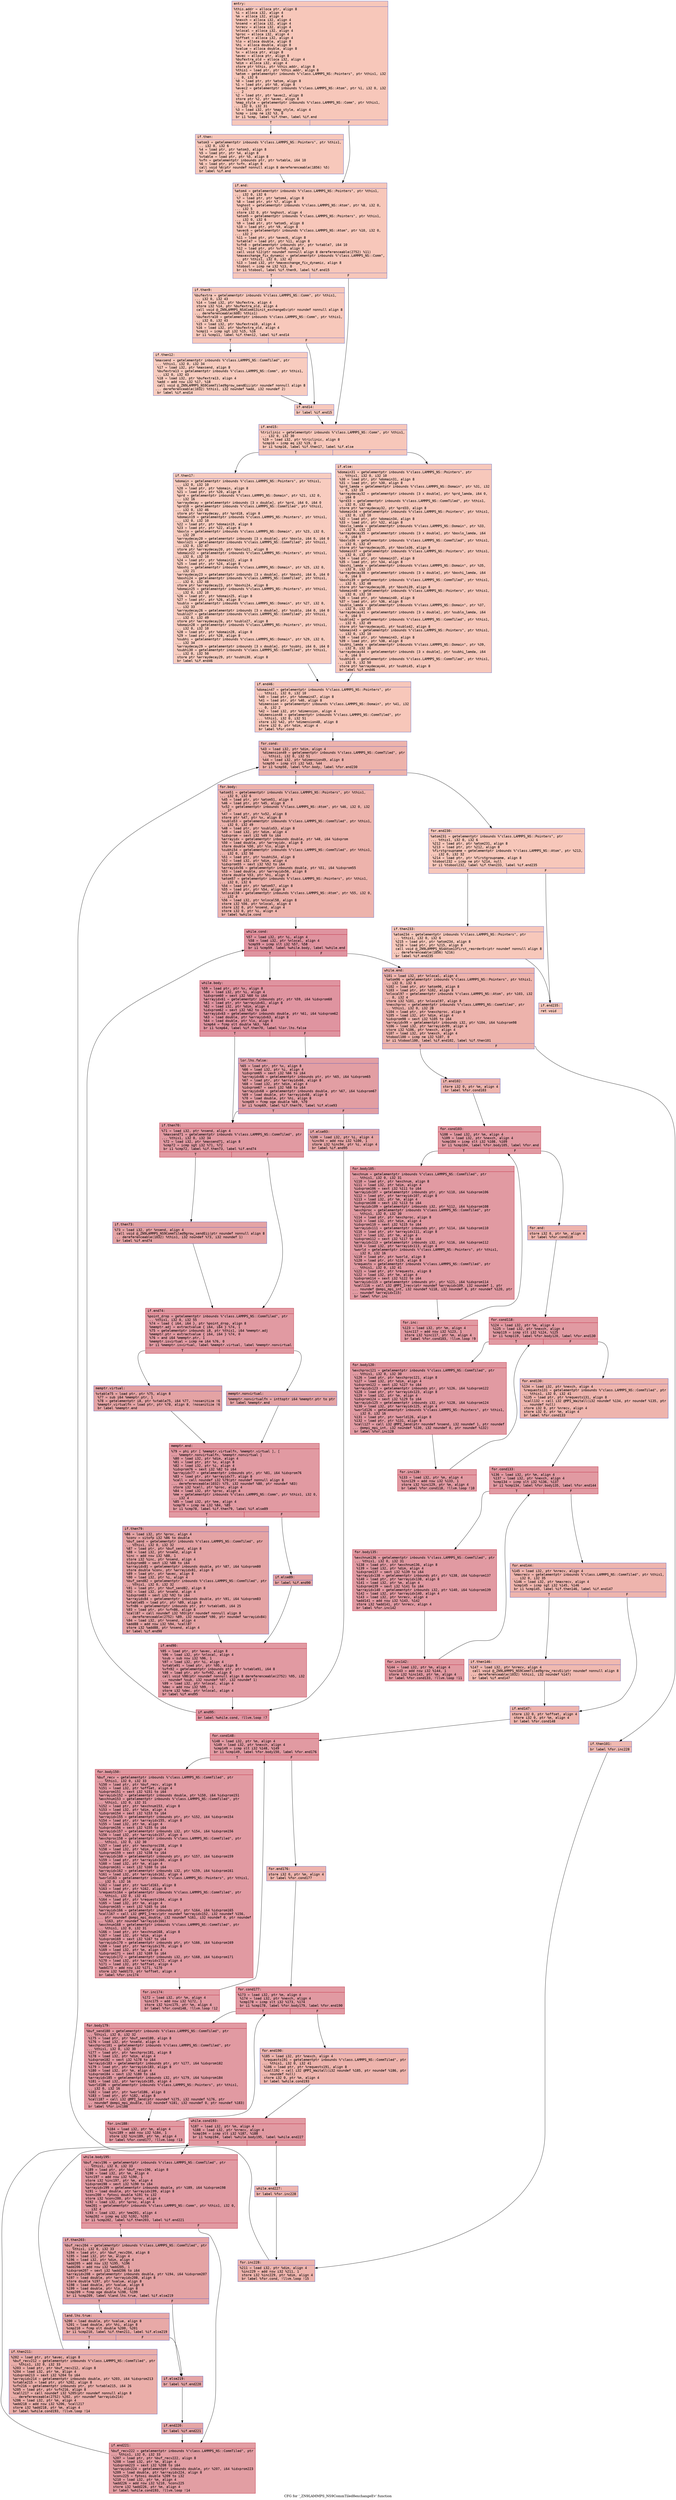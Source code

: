digraph "CFG for '_ZN9LAMMPS_NS9CommTiled8exchangeEv' function" {
	label="CFG for '_ZN9LAMMPS_NS9CommTiled8exchangeEv' function";

	Node0x556077385480 [shape=record,color="#3d50c3ff", style=filled, fillcolor="#ec7f6370" fontname="Courier",label="{entry:\l|  %this.addr = alloca ptr, align 8\l  %i = alloca i32, align 4\l  %m = alloca i32, align 4\l  %nexch = alloca i32, align 4\l  %nsend = alloca i32, align 4\l  %nrecv = alloca i32, align 4\l  %nlocal = alloca i32, align 4\l  %proc = alloca i32, align 4\l  %offset = alloca i32, align 4\l  %lo = alloca double, align 8\l  %hi = alloca double, align 8\l  %value = alloca double, align 8\l  %x = alloca ptr, align 8\l  %avec = alloca ptr, align 8\l  %bufextra_old = alloca i32, align 4\l  %dim = alloca i32, align 4\l  store ptr %this, ptr %this.addr, align 8\l  %this1 = load ptr, ptr %this.addr, align 8\l  %atom = getelementptr inbounds %\"class.LAMMPS_NS::Pointers\", ptr %this1, i32\l... 0, i32 6\l  %0 = load ptr, ptr %atom, align 8\l  %1 = load ptr, ptr %0, align 8\l  %avec2 = getelementptr inbounds %\"class.LAMMPS_NS::Atom\", ptr %1, i32 0, i32\l... 2\l  %2 = load ptr, ptr %avec2, align 8\l  store ptr %2, ptr %avec, align 8\l  %map_style = getelementptr inbounds %\"class.LAMMPS_NS::Comm\", ptr %this1,\l... i32 0, i32 31\l  %3 = load i32, ptr %map_style, align 4\l  %cmp = icmp ne i32 %3, 0\l  br i1 %cmp, label %if.then, label %if.end\l|{<s0>T|<s1>F}}"];
	Node0x556077385480:s0 -> Node0x55607754dec0[tooltip="entry -> if.then\nProbability 62.50%" ];
	Node0x556077385480:s1 -> Node0x55607754df30[tooltip="entry -> if.end\nProbability 37.50%" ];
	Node0x55607754dec0 [shape=record,color="#3d50c3ff", style=filled, fillcolor="#ed836670" fontname="Courier",label="{if.then:\l|  %atom3 = getelementptr inbounds %\"class.LAMMPS_NS::Pointers\", ptr %this1,\l... i32 0, i32 6\l  %4 = load ptr, ptr %atom3, align 8\l  %5 = load ptr, ptr %4, align 8\l  %vtable = load ptr, ptr %5, align 8\l  %vfn = getelementptr inbounds ptr, ptr %vtable, i64 10\l  %6 = load ptr, ptr %vfn, align 8\l  call void %6(ptr noundef nonnull align 8 dereferenceable(1856) %5)\l  br label %if.end\l}"];
	Node0x55607754dec0 -> Node0x55607754df30[tooltip="if.then -> if.end\nProbability 100.00%" ];
	Node0x55607754df30 [shape=record,color="#3d50c3ff", style=filled, fillcolor="#ec7f6370" fontname="Courier",label="{if.end:\l|  %atom4 = getelementptr inbounds %\"class.LAMMPS_NS::Pointers\", ptr %this1,\l... i32 0, i32 6\l  %7 = load ptr, ptr %atom4, align 8\l  %8 = load ptr, ptr %7, align 8\l  %nghost = getelementptr inbounds %\"class.LAMMPS_NS::Atom\", ptr %8, i32 0,\l... i32 5\l  store i32 0, ptr %nghost, align 4\l  %atom5 = getelementptr inbounds %\"class.LAMMPS_NS::Pointers\", ptr %this1,\l... i32 0, i32 6\l  %9 = load ptr, ptr %atom5, align 8\l  %10 = load ptr, ptr %9, align 8\l  %avec6 = getelementptr inbounds %\"class.LAMMPS_NS::Atom\", ptr %10, i32 0,\l... i32 2\l  %11 = load ptr, ptr %avec6, align 8\l  %vtable7 = load ptr, ptr %11, align 8\l  %vfn8 = getelementptr inbounds ptr, ptr %vtable7, i64 10\l  %12 = load ptr, ptr %vfn8, align 8\l  call void %12(ptr noundef nonnull align 8 dereferenceable(2752) %11)\l  %maxexchange_fix_dynamic = getelementptr inbounds %\"class.LAMMPS_NS::Comm\",\l... ptr %this1, i32 0, i32 42\l  %13 = load i32, ptr %maxexchange_fix_dynamic, align 8\l  %tobool = icmp ne i32 %13, 0\l  br i1 %tobool, label %if.then9, label %if.end15\l|{<s0>T|<s1>F}}"];
	Node0x55607754df30:s0 -> Node0x556077552d30[tooltip="if.end -> if.then9\nProbability 62.50%" ];
	Node0x55607754df30:s1 -> Node0x556077552d80[tooltip="if.end -> if.end15\nProbability 37.50%" ];
	Node0x556077552d30 [shape=record,color="#3d50c3ff", style=filled, fillcolor="#ed836670" fontname="Courier",label="{if.then9:\l|  %bufextra = getelementptr inbounds %\"class.LAMMPS_NS::Comm\", ptr %this1,\l... i32 0, i32 43\l  %14 = load i32, ptr %bufextra, align 4\l  store i32 %14, ptr %bufextra_old, align 4\l  call void @_ZN9LAMMPS_NS4Comm13init_exchangeEv(ptr noundef nonnull align 8\l... dereferenceable(600) %this1)\l  %bufextra10 = getelementptr inbounds %\"class.LAMMPS_NS::Comm\", ptr %this1,\l... i32 0, i32 43\l  %15 = load i32, ptr %bufextra10, align 4\l  %16 = load i32, ptr %bufextra_old, align 4\l  %cmp11 = icmp sgt i32 %15, %16\l  br i1 %cmp11, label %if.then12, label %if.end14\l|{<s0>T|<s1>F}}"];
	Node0x556077552d30:s0 -> Node0x556077553420[tooltip="if.then9 -> if.then12\nProbability 50.00%" ];
	Node0x556077552d30:s1 -> Node0x556077553470[tooltip="if.then9 -> if.end14\nProbability 50.00%" ];
	Node0x556077553420 [shape=record,color="#3d50c3ff", style=filled, fillcolor="#f08b6e70" fontname="Courier",label="{if.then12:\l|  %maxsend = getelementptr inbounds %\"class.LAMMPS_NS::CommTiled\", ptr\l... %this1, i32 0, i32 34\l  %17 = load i32, ptr %maxsend, align 8\l  %bufextra13 = getelementptr inbounds %\"class.LAMMPS_NS::Comm\", ptr %this1,\l... i32 0, i32 43\l  %18 = load i32, ptr %bufextra13, align 4\l  %add = add nsw i32 %17, %18\l  call void @_ZN9LAMMPS_NS9CommTiled9grow_sendEii(ptr noundef nonnull align 8\l... dereferenceable(1032) %this1, i32 noundef %add, i32 noundef 2)\l  br label %if.end14\l}"];
	Node0x556077553420 -> Node0x556077553470[tooltip="if.then12 -> if.end14\nProbability 100.00%" ];
	Node0x556077553470 [shape=record,color="#3d50c3ff", style=filled, fillcolor="#ed836670" fontname="Courier",label="{if.end14:\l|  br label %if.end15\l}"];
	Node0x556077553470 -> Node0x556077552d80[tooltip="if.end14 -> if.end15\nProbability 100.00%" ];
	Node0x556077552d80 [shape=record,color="#3d50c3ff", style=filled, fillcolor="#ec7f6370" fontname="Courier",label="{if.end15:\l|  %triclinic = getelementptr inbounds %\"class.LAMMPS_NS::Comm\", ptr %this1,\l... i32 0, i32 30\l  %19 = load i32, ptr %triclinic, align 8\l  %cmp16 = icmp eq i32 %19, 0\l  br i1 %cmp16, label %if.then17, label %if.else\l|{<s0>T|<s1>F}}"];
	Node0x556077552d80:s0 -> Node0x556077553cc0[tooltip="if.end15 -> if.then17\nProbability 37.50%" ];
	Node0x556077552d80:s1 -> Node0x55607754dfa0[tooltip="if.end15 -> if.else\nProbability 62.50%" ];
	Node0x556077553cc0 [shape=record,color="#3d50c3ff", style=filled, fillcolor="#f08b6e70" fontname="Courier",label="{if.then17:\l|  %domain = getelementptr inbounds %\"class.LAMMPS_NS::Pointers\", ptr %this1,\l... i32 0, i32 10\l  %20 = load ptr, ptr %domain, align 8\l  %21 = load ptr, ptr %20, align 8\l  %prd = getelementptr inbounds %\"class.LAMMPS_NS::Domain\", ptr %21, i32 0,\l... i32 16\l  %arraydecay = getelementptr inbounds [3 x double], ptr %prd, i64 0, i64 0\l  %prd18 = getelementptr inbounds %\"class.LAMMPS_NS::CommTiled\", ptr %this1,\l... i32 0, i32 46\l  store ptr %arraydecay, ptr %prd18, align 8\l  %domain19 = getelementptr inbounds %\"class.LAMMPS_NS::Pointers\", ptr %this1,\l... i32 0, i32 10\l  %22 = load ptr, ptr %domain19, align 8\l  %23 = load ptr, ptr %22, align 8\l  %boxlo = getelementptr inbounds %\"class.LAMMPS_NS::Domain\", ptr %23, i32 0,\l... i32 20\l  %arraydecay20 = getelementptr inbounds [3 x double], ptr %boxlo, i64 0, i64 0\l  %boxlo21 = getelementptr inbounds %\"class.LAMMPS_NS::CommTiled\", ptr %this1,\l... i32 0, i32 47\l  store ptr %arraydecay20, ptr %boxlo21, align 8\l  %domain22 = getelementptr inbounds %\"class.LAMMPS_NS::Pointers\", ptr %this1,\l... i32 0, i32 10\l  %24 = load ptr, ptr %domain22, align 8\l  %25 = load ptr, ptr %24, align 8\l  %boxhi = getelementptr inbounds %\"class.LAMMPS_NS::Domain\", ptr %25, i32 0,\l... i32 21\l  %arraydecay23 = getelementptr inbounds [3 x double], ptr %boxhi, i64 0, i64 0\l  %boxhi24 = getelementptr inbounds %\"class.LAMMPS_NS::CommTiled\", ptr %this1,\l... i32 0, i32 48\l  store ptr %arraydecay23, ptr %boxhi24, align 8\l  %domain25 = getelementptr inbounds %\"class.LAMMPS_NS::Pointers\", ptr %this1,\l... i32 0, i32 10\l  %26 = load ptr, ptr %domain25, align 8\l  %27 = load ptr, ptr %26, align 8\l  %sublo = getelementptr inbounds %\"class.LAMMPS_NS::Domain\", ptr %27, i32 0,\l... i32 33\l  %arraydecay26 = getelementptr inbounds [3 x double], ptr %sublo, i64 0, i64 0\l  %sublo27 = getelementptr inbounds %\"class.LAMMPS_NS::CommTiled\", ptr %this1,\l... i32 0, i32 49\l  store ptr %arraydecay26, ptr %sublo27, align 8\l  %domain28 = getelementptr inbounds %\"class.LAMMPS_NS::Pointers\", ptr %this1,\l... i32 0, i32 10\l  %28 = load ptr, ptr %domain28, align 8\l  %29 = load ptr, ptr %28, align 8\l  %subhi = getelementptr inbounds %\"class.LAMMPS_NS::Domain\", ptr %29, i32 0,\l... i32 34\l  %arraydecay29 = getelementptr inbounds [3 x double], ptr %subhi, i64 0, i64 0\l  %subhi30 = getelementptr inbounds %\"class.LAMMPS_NS::CommTiled\", ptr %this1,\l... i32 0, i32 50\l  store ptr %arraydecay29, ptr %subhi30, align 8\l  br label %if.end46\l}"];
	Node0x556077553cc0 -> Node0x556077555b40[tooltip="if.then17 -> if.end46\nProbability 100.00%" ];
	Node0x55607754dfa0 [shape=record,color="#3d50c3ff", style=filled, fillcolor="#ed836670" fontname="Courier",label="{if.else:\l|  %domain31 = getelementptr inbounds %\"class.LAMMPS_NS::Pointers\", ptr\l... %this1, i32 0, i32 10\l  %30 = load ptr, ptr %domain31, align 8\l  %31 = load ptr, ptr %30, align 8\l  %prd_lamda = getelementptr inbounds %\"class.LAMMPS_NS::Domain\", ptr %31, i32\l... 0, i32 18\l  %arraydecay32 = getelementptr inbounds [3 x double], ptr %prd_lamda, i64 0,\l... i64 0\l  %prd33 = getelementptr inbounds %\"class.LAMMPS_NS::CommTiled\", ptr %this1,\l... i32 0, i32 46\l  store ptr %arraydecay32, ptr %prd33, align 8\l  %domain34 = getelementptr inbounds %\"class.LAMMPS_NS::Pointers\", ptr %this1,\l... i32 0, i32 10\l  %32 = load ptr, ptr %domain34, align 8\l  %33 = load ptr, ptr %32, align 8\l  %boxlo_lamda = getelementptr inbounds %\"class.LAMMPS_NS::Domain\", ptr %33,\l... i32 0, i32 22\l  %arraydecay35 = getelementptr inbounds [3 x double], ptr %boxlo_lamda, i64\l... 0, i64 0\l  %boxlo36 = getelementptr inbounds %\"class.LAMMPS_NS::CommTiled\", ptr %this1,\l... i32 0, i32 47\l  store ptr %arraydecay35, ptr %boxlo36, align 8\l  %domain37 = getelementptr inbounds %\"class.LAMMPS_NS::Pointers\", ptr %this1,\l... i32 0, i32 10\l  %34 = load ptr, ptr %domain37, align 8\l  %35 = load ptr, ptr %34, align 8\l  %boxhi_lamda = getelementptr inbounds %\"class.LAMMPS_NS::Domain\", ptr %35,\l... i32 0, i32 23\l  %arraydecay38 = getelementptr inbounds [3 x double], ptr %boxhi_lamda, i64\l... 0, i64 0\l  %boxhi39 = getelementptr inbounds %\"class.LAMMPS_NS::CommTiled\", ptr %this1,\l... i32 0, i32 48\l  store ptr %arraydecay38, ptr %boxhi39, align 8\l  %domain40 = getelementptr inbounds %\"class.LAMMPS_NS::Pointers\", ptr %this1,\l... i32 0, i32 10\l  %36 = load ptr, ptr %domain40, align 8\l  %37 = load ptr, ptr %36, align 8\l  %sublo_lamda = getelementptr inbounds %\"class.LAMMPS_NS::Domain\", ptr %37,\l... i32 0, i32 35\l  %arraydecay41 = getelementptr inbounds [3 x double], ptr %sublo_lamda, i64\l... 0, i64 0\l  %sublo42 = getelementptr inbounds %\"class.LAMMPS_NS::CommTiled\", ptr %this1,\l... i32 0, i32 49\l  store ptr %arraydecay41, ptr %sublo42, align 8\l  %domain43 = getelementptr inbounds %\"class.LAMMPS_NS::Pointers\", ptr %this1,\l... i32 0, i32 10\l  %38 = load ptr, ptr %domain43, align 8\l  %39 = load ptr, ptr %38, align 8\l  %subhi_lamda = getelementptr inbounds %\"class.LAMMPS_NS::Domain\", ptr %39,\l... i32 0, i32 36\l  %arraydecay44 = getelementptr inbounds [3 x double], ptr %subhi_lamda, i64\l... 0, i64 0\l  %subhi45 = getelementptr inbounds %\"class.LAMMPS_NS::CommTiled\", ptr %this1,\l... i32 0, i32 50\l  store ptr %arraydecay44, ptr %subhi45, align 8\l  br label %if.end46\l}"];
	Node0x55607754dfa0 -> Node0x556077555b40[tooltip="if.else -> if.end46\nProbability 100.00%" ];
	Node0x556077555b40 [shape=record,color="#3d50c3ff", style=filled, fillcolor="#ec7f6370" fontname="Courier",label="{if.end46:\l|  %domain47 = getelementptr inbounds %\"class.LAMMPS_NS::Pointers\", ptr\l... %this1, i32 0, i32 10\l  %40 = load ptr, ptr %domain47, align 8\l  %41 = load ptr, ptr %40, align 8\l  %dimension = getelementptr inbounds %\"class.LAMMPS_NS::Domain\", ptr %41, i32\l... 0, i32 2\l  %42 = load i32, ptr %dimension, align 4\l  %dimension48 = getelementptr inbounds %\"class.LAMMPS_NS::CommTiled\", ptr\l... %this1, i32 0, i32 51\l  store i32 %42, ptr %dimension48, align 8\l  store i32 0, ptr %dim, align 4\l  br label %for.cond\l}"];
	Node0x556077555b40 -> Node0x556077557cc0[tooltip="if.end46 -> for.cond\nProbability 100.00%" ];
	Node0x556077557cc0 [shape=record,color="#3d50c3ff", style=filled, fillcolor="#d6524470" fontname="Courier",label="{for.cond:\l|  %43 = load i32, ptr %dim, align 4\l  %dimension49 = getelementptr inbounds %\"class.LAMMPS_NS::CommTiled\", ptr\l... %this1, i32 0, i32 51\l  %44 = load i32, ptr %dimension49, align 8\l  %cmp50 = icmp slt i32 %43, %44\l  br i1 %cmp50, label %for.body, label %for.end230\l|{<s0>T|<s1>F}}"];
	Node0x556077557cc0:s0 -> Node0x556077553d10[tooltip="for.cond -> for.body\nProbability 96.88%" ];
	Node0x556077557cc0:s1 -> Node0x556077553d90[tooltip="for.cond -> for.end230\nProbability 3.12%" ];
	Node0x556077553d10 [shape=record,color="#3d50c3ff", style=filled, fillcolor="#d6524470" fontname="Courier",label="{for.body:\l|  %atom51 = getelementptr inbounds %\"class.LAMMPS_NS::Pointers\", ptr %this1,\l... i32 0, i32 6\l  %45 = load ptr, ptr %atom51, align 8\l  %46 = load ptr, ptr %45, align 8\l  %x52 = getelementptr inbounds %\"class.LAMMPS_NS::Atom\", ptr %46, i32 0, i32\l... 37\l  %47 = load ptr, ptr %x52, align 8\l  store ptr %47, ptr %x, align 8\l  %sublo53 = getelementptr inbounds %\"class.LAMMPS_NS::CommTiled\", ptr %this1,\l... i32 0, i32 49\l  %48 = load ptr, ptr %sublo53, align 8\l  %49 = load i32, ptr %dim, align 4\l  %idxprom = sext i32 %49 to i64\l  %arrayidx = getelementptr inbounds double, ptr %48, i64 %idxprom\l  %50 = load double, ptr %arrayidx, align 8\l  store double %50, ptr %lo, align 8\l  %subhi54 = getelementptr inbounds %\"class.LAMMPS_NS::CommTiled\", ptr %this1,\l... i32 0, i32 50\l  %51 = load ptr, ptr %subhi54, align 8\l  %52 = load i32, ptr %dim, align 4\l  %idxprom55 = sext i32 %52 to i64\l  %arrayidx56 = getelementptr inbounds double, ptr %51, i64 %idxprom55\l  %53 = load double, ptr %arrayidx56, align 8\l  store double %53, ptr %hi, align 8\l  %atom57 = getelementptr inbounds %\"class.LAMMPS_NS::Pointers\", ptr %this1,\l... i32 0, i32 6\l  %54 = load ptr, ptr %atom57, align 8\l  %55 = load ptr, ptr %54, align 8\l  %nlocal58 = getelementptr inbounds %\"class.LAMMPS_NS::Atom\", ptr %55, i32 0,\l... i32 4\l  %56 = load i32, ptr %nlocal58, align 8\l  store i32 %56, ptr %nlocal, align 4\l  store i32 0, ptr %nsend, align 4\l  store i32 0, ptr %i, align 4\l  br label %while.cond\l}"];
	Node0x556077553d10 -> Node0x55607755a1f0[tooltip="for.body -> while.cond\nProbability 100.00%" ];
	Node0x55607755a1f0 [shape=record,color="#b70d28ff", style=filled, fillcolor="#b70d2870" fontname="Courier",label="{while.cond:\l|  %57 = load i32, ptr %i, align 4\l  %58 = load i32, ptr %nlocal, align 4\l  %cmp59 = icmp slt i32 %57, %58\l  br i1 %cmp59, label %while.body, label %while.end\l|{<s0>T|<s1>F}}"];
	Node0x55607755a1f0:s0 -> Node0x55607755a490[tooltip="while.cond -> while.body\nProbability 96.88%" ];
	Node0x55607755a1f0:s1 -> Node0x55607755a510[tooltip="while.cond -> while.end\nProbability 3.12%" ];
	Node0x55607755a490 [shape=record,color="#b70d28ff", style=filled, fillcolor="#b70d2870" fontname="Courier",label="{while.body:\l|  %59 = load ptr, ptr %x, align 8\l  %60 = load i32, ptr %i, align 4\l  %idxprom60 = sext i32 %60 to i64\l  %arrayidx61 = getelementptr inbounds ptr, ptr %59, i64 %idxprom60\l  %61 = load ptr, ptr %arrayidx61, align 8\l  %62 = load i32, ptr %dim, align 4\l  %idxprom62 = sext i32 %62 to i64\l  %arrayidx63 = getelementptr inbounds double, ptr %61, i64 %idxprom62\l  %63 = load double, ptr %arrayidx63, align 8\l  %64 = load double, ptr %lo, align 8\l  %cmp64 = fcmp olt double %63, %64\l  br i1 %cmp64, label %if.then70, label %lor.lhs.false\l|{<s0>T|<s1>F}}"];
	Node0x55607755a490:s0 -> Node0x55607755acd0[tooltip="while.body -> if.then70\nProbability 50.00%" ];
	Node0x55607755a490:s1 -> Node0x55607755ad50[tooltip="while.body -> lor.lhs.false\nProbability 50.00%" ];
	Node0x55607755ad50 [shape=record,color="#3d50c3ff", style=filled, fillcolor="#be242e70" fontname="Courier",label="{lor.lhs.false:\l|  %65 = load ptr, ptr %x, align 8\l  %66 = load i32, ptr %i, align 4\l  %idxprom65 = sext i32 %66 to i64\l  %arrayidx66 = getelementptr inbounds ptr, ptr %65, i64 %idxprom65\l  %67 = load ptr, ptr %arrayidx66, align 8\l  %68 = load i32, ptr %dim, align 4\l  %idxprom67 = sext i32 %68 to i64\l  %arrayidx68 = getelementptr inbounds double, ptr %67, i64 %idxprom67\l  %69 = load double, ptr %arrayidx68, align 8\l  %70 = load double, ptr %hi, align 8\l  %cmp69 = fcmp oge double %69, %70\l  br i1 %cmp69, label %if.then70, label %if.else93\l|{<s0>T|<s1>F}}"];
	Node0x55607755ad50:s0 -> Node0x55607755acd0[tooltip="lor.lhs.false -> if.then70\nProbability 50.00%" ];
	Node0x55607755ad50:s1 -> Node0x55607755b510[tooltip="lor.lhs.false -> if.else93\nProbability 50.00%" ];
	Node0x55607755acd0 [shape=record,color="#b70d28ff", style=filled, fillcolor="#bb1b2c70" fontname="Courier",label="{if.then70:\l|  %71 = load i32, ptr %nsend, align 4\l  %maxsend71 = getelementptr inbounds %\"class.LAMMPS_NS::CommTiled\", ptr\l... %this1, i32 0, i32 34\l  %72 = load i32, ptr %maxsend71, align 8\l  %cmp72 = icmp sgt i32 %71, %72\l  br i1 %cmp72, label %if.then73, label %if.end74\l|{<s0>T|<s1>F}}"];
	Node0x55607755acd0:s0 -> Node0x55607755b8e0[tooltip="if.then70 -> if.then73\nProbability 50.00%" ];
	Node0x55607755acd0:s1 -> Node0x55607755b960[tooltip="if.then70 -> if.end74\nProbability 50.00%" ];
	Node0x55607755b8e0 [shape=record,color="#3d50c3ff", style=filled, fillcolor="#c32e3170" fontname="Courier",label="{if.then73:\l|  %73 = load i32, ptr %nsend, align 4\l  call void @_ZN9LAMMPS_NS9CommTiled9grow_sendEii(ptr noundef nonnull align 8\l... dereferenceable(1032) %this1, i32 noundef %73, i32 noundef 1)\l  br label %if.end74\l}"];
	Node0x55607755b8e0 -> Node0x55607755b960[tooltip="if.then73 -> if.end74\nProbability 100.00%" ];
	Node0x55607755b960 [shape=record,color="#b70d28ff", style=filled, fillcolor="#bb1b2c70" fontname="Courier",label="{if.end74:\l|  %point_drop = getelementptr inbounds %\"class.LAMMPS_NS::CommTiled\", ptr\l... %this1, i32 0, i32 55\l  %74 = load \{ i64, i64 \}, ptr %point_drop, align 8\l  %memptr.adj = extractvalue \{ i64, i64 \} %74, 1\l  %75 = getelementptr inbounds i8, ptr %this1, i64 %memptr.adj\l  %memptr.ptr = extractvalue \{ i64, i64 \} %74, 0\l  %76 = and i64 %memptr.ptr, 1\l  %memptr.isvirtual = icmp ne i64 %76, 0\l  br i1 %memptr.isvirtual, label %memptr.virtual, label %memptr.nonvirtual\l|{<s0>T|<s1>F}}"];
	Node0x55607755b960:s0 -> Node0x55607755c180[tooltip="if.end74 -> memptr.virtual\nProbability 50.00%" ];
	Node0x55607755b960:s1 -> Node0x55607755c1d0[tooltip="if.end74 -> memptr.nonvirtual\nProbability 50.00%" ];
	Node0x55607755c180 [shape=record,color="#3d50c3ff", style=filled, fillcolor="#c32e3170" fontname="Courier",label="{memptr.virtual:\l|  %vtable75 = load ptr, ptr %75, align 8\l  %77 = sub i64 %memptr.ptr, 1\l  %78 = getelementptr i8, ptr %vtable75, i64 %77, !nosanitize !6\l  %memptr.virtualfn = load ptr, ptr %78, align 8, !nosanitize !6\l  br label %memptr.end\l}"];
	Node0x55607755c180 -> Node0x55607755c560[tooltip="memptr.virtual -> memptr.end\nProbability 100.00%" ];
	Node0x55607755c1d0 [shape=record,color="#3d50c3ff", style=filled, fillcolor="#c32e3170" fontname="Courier",label="{memptr.nonvirtual:\l|  %memptr.nonvirtualfn = inttoptr i64 %memptr.ptr to ptr\l  br label %memptr.end\l}"];
	Node0x55607755c1d0 -> Node0x55607755c560[tooltip="memptr.nonvirtual -> memptr.end\nProbability 100.00%" ];
	Node0x55607755c560 [shape=record,color="#b70d28ff", style=filled, fillcolor="#bb1b2c70" fontname="Courier",label="{memptr.end:\l|  %79 = phi ptr [ %memptr.virtualfn, %memptr.virtual ], [\l... %memptr.nonvirtualfn, %memptr.nonvirtual ]\l  %80 = load i32, ptr %dim, align 4\l  %81 = load ptr, ptr %x, align 8\l  %82 = load i32, ptr %i, align 4\l  %idxprom76 = sext i32 %82 to i64\l  %arrayidx77 = getelementptr inbounds ptr, ptr %81, i64 %idxprom76\l  %83 = load ptr, ptr %arrayidx77, align 8\l  %call = call noundef i32 %79(ptr noundef nonnull align 8\l... dereferenceable(1032) %75, i32 noundef %80, ptr noundef %83)\l  store i32 %call, ptr %proc, align 4\l  %84 = load i32, ptr %proc, align 4\l  %me = getelementptr inbounds %\"class.LAMMPS_NS::Comm\", ptr %this1, i32 0,\l... i32 4\l  %85 = load i32, ptr %me, align 4\l  %cmp78 = icmp ne i32 %84, %85\l  br i1 %cmp78, label %if.then79, label %if.else89\l|{<s0>T|<s1>F}}"];
	Node0x55607755c560:s0 -> Node0x55607755ce30[tooltip="memptr.end -> if.then79\nProbability 50.00%" ];
	Node0x55607755c560:s1 -> Node0x55607755ce80[tooltip="memptr.end -> if.else89\nProbability 50.00%" ];
	Node0x55607755ce30 [shape=record,color="#3d50c3ff", style=filled, fillcolor="#c32e3170" fontname="Courier",label="{if.then79:\l|  %86 = load i32, ptr %proc, align 4\l  %conv = sitofp i32 %86 to double\l  %buf_send = getelementptr inbounds %\"class.LAMMPS_NS::CommTiled\", ptr\l... %this1, i32 0, i32 32\l  %87 = load ptr, ptr %buf_send, align 8\l  %88 = load i32, ptr %nsend, align 4\l  %inc = add nsw i32 %88, 1\l  store i32 %inc, ptr %nsend, align 4\l  %idxprom80 = sext i32 %88 to i64\l  %arrayidx81 = getelementptr inbounds double, ptr %87, i64 %idxprom80\l  store double %conv, ptr %arrayidx81, align 8\l  %89 = load ptr, ptr %avec, align 8\l  %90 = load i32, ptr %i, align 4\l  %buf_send82 = getelementptr inbounds %\"class.LAMMPS_NS::CommTiled\", ptr\l... %this1, i32 0, i32 32\l  %91 = load ptr, ptr %buf_send82, align 8\l  %92 = load i32, ptr %nsend, align 4\l  %idxprom83 = sext i32 %92 to i64\l  %arrayidx84 = getelementptr inbounds double, ptr %91, i64 %idxprom83\l  %vtable85 = load ptr, ptr %89, align 8\l  %vfn86 = getelementptr inbounds ptr, ptr %vtable85, i64 25\l  %93 = load ptr, ptr %vfn86, align 8\l  %call87 = call noundef i32 %93(ptr noundef nonnull align 8\l... dereferenceable(2752) %89, i32 noundef %90, ptr noundef %arrayidx84)\l  %94 = load i32, ptr %nsend, align 4\l  %add88 = add nsw i32 %94, %call87\l  store i32 %add88, ptr %nsend, align 4\l  br label %if.end90\l}"];
	Node0x55607755ce30 -> Node0x55607755df60[tooltip="if.then79 -> if.end90\nProbability 100.00%" ];
	Node0x55607755ce80 [shape=record,color="#3d50c3ff", style=filled, fillcolor="#c32e3170" fontname="Courier",label="{if.else89:\l|  br label %if.end90\l}"];
	Node0x55607755ce80 -> Node0x55607755df60[tooltip="if.else89 -> if.end90\nProbability 100.00%" ];
	Node0x55607755df60 [shape=record,color="#b70d28ff", style=filled, fillcolor="#bb1b2c70" fontname="Courier",label="{if.end90:\l|  %95 = load ptr, ptr %avec, align 8\l  %96 = load i32, ptr %nlocal, align 4\l  %sub = sub nsw i32 %96, 1\l  %97 = load i32, ptr %i, align 4\l  %vtable91 = load ptr, ptr %95, align 8\l  %vfn92 = getelementptr inbounds ptr, ptr %vtable91, i64 8\l  %98 = load ptr, ptr %vfn92, align 8\l  call void %98(ptr noundef nonnull align 8 dereferenceable(2752) %95, i32\l... noundef %sub, i32 noundef %97, i32 noundef 1)\l  %99 = load i32, ptr %nlocal, align 4\l  %dec = add nsw i32 %99, -1\l  store i32 %dec, ptr %nlocal, align 4\l  br label %if.end95\l}"];
	Node0x55607755df60 -> Node0x556077559380[tooltip="if.end90 -> if.end95\nProbability 100.00%" ];
	Node0x55607755b510 [shape=record,color="#3d50c3ff", style=filled, fillcolor="#c5333470" fontname="Courier",label="{if.else93:\l|  %100 = load i32, ptr %i, align 4\l  %inc94 = add nsw i32 %100, 1\l  store i32 %inc94, ptr %i, align 4\l  br label %if.end95\l}"];
	Node0x55607755b510 -> Node0x556077559380[tooltip="if.else93 -> if.end95\nProbability 100.00%" ];
	Node0x556077559380 [shape=record,color="#b70d28ff", style=filled, fillcolor="#b70d2870" fontname="Courier",label="{if.end95:\l|  br label %while.cond, !llvm.loop !7\l}"];
	Node0x556077559380 -> Node0x55607755a1f0[tooltip="if.end95 -> while.cond\nProbability 100.00%" ];
	Node0x55607755a510 [shape=record,color="#3d50c3ff", style=filled, fillcolor="#d6524470" fontname="Courier",label="{while.end:\l|  %101 = load i32, ptr %nlocal, align 4\l  %atom96 = getelementptr inbounds %\"class.LAMMPS_NS::Pointers\", ptr %this1,\l... i32 0, i32 6\l  %102 = load ptr, ptr %atom96, align 8\l  %103 = load ptr, ptr %102, align 8\l  %nlocal97 = getelementptr inbounds %\"class.LAMMPS_NS::Atom\", ptr %103, i32\l... 0, i32 4\l  store i32 %101, ptr %nlocal97, align 8\l  %nexchproc = getelementptr inbounds %\"class.LAMMPS_NS::CommTiled\", ptr\l... %this1, i32 0, i32 28\l  %104 = load ptr, ptr %nexchproc, align 8\l  %105 = load i32, ptr %dim, align 4\l  %idxprom98 = sext i32 %105 to i64\l  %arrayidx99 = getelementptr inbounds i32, ptr %104, i64 %idxprom98\l  %106 = load i32, ptr %arrayidx99, align 4\l  store i32 %106, ptr %nexch, align 4\l  %107 = load i32, ptr %nexch, align 4\l  %tobool100 = icmp ne i32 %107, 0\l  br i1 %tobool100, label %if.end102, label %if.then101\l|{<s0>T|<s1>F}}"];
	Node0x55607755a510:s0 -> Node0x55607755fe70[tooltip="while.end -> if.end102\nProbability 62.50%" ];
	Node0x55607755a510:s1 -> Node0x55607755fef0[tooltip="while.end -> if.then101\nProbability 37.50%" ];
	Node0x55607755fef0 [shape=record,color="#3d50c3ff", style=filled, fillcolor="#de614d70" fontname="Courier",label="{if.then101:\l|  br label %for.inc228\l}"];
	Node0x55607755fef0 -> Node0x556077560020[tooltip="if.then101 -> for.inc228\nProbability 100.00%" ];
	Node0x55607755fe70 [shape=record,color="#3d50c3ff", style=filled, fillcolor="#d8564670" fontname="Courier",label="{if.end102:\l|  store i32 0, ptr %m, align 4\l  br label %for.cond103\l}"];
	Node0x55607755fe70 -> Node0x5560775601b0[tooltip="if.end102 -> for.cond103\nProbability 100.00%" ];
	Node0x5560775601b0 [shape=record,color="#b70d28ff", style=filled, fillcolor="#bb1b2c70" fontname="Courier",label="{for.cond103:\l|  %108 = load i32, ptr %m, align 4\l  %109 = load i32, ptr %nexch, align 4\l  %cmp104 = icmp slt i32 %108, %109\l  br i1 %cmp104, label %for.body105, label %for.end\l|{<s0>T|<s1>F}}"];
	Node0x5560775601b0:s0 -> Node0x556077560450[tooltip="for.cond103 -> for.body105\nProbability 96.88%" ];
	Node0x5560775601b0:s1 -> Node0x5560775604d0[tooltip="for.cond103 -> for.end\nProbability 3.12%" ];
	Node0x556077560450 [shape=record,color="#b70d28ff", style=filled, fillcolor="#bb1b2c70" fontname="Courier",label="{for.body105:\l|  %exchnum = getelementptr inbounds %\"class.LAMMPS_NS::CommTiled\", ptr\l... %this1, i32 0, i32 31\l  %110 = load ptr, ptr %exchnum, align 8\l  %111 = load i32, ptr %dim, align 4\l  %idxprom106 = sext i32 %111 to i64\l  %arrayidx107 = getelementptr inbounds ptr, ptr %110, i64 %idxprom106\l  %112 = load ptr, ptr %arrayidx107, align 8\l  %113 = load i32, ptr %m, align 4\l  %idxprom108 = sext i32 %113 to i64\l  %arrayidx109 = getelementptr inbounds i32, ptr %112, i64 %idxprom108\l  %exchproc = getelementptr inbounds %\"class.LAMMPS_NS::CommTiled\", ptr\l... %this1, i32 0, i32 30\l  %114 = load ptr, ptr %exchproc, align 8\l  %115 = load i32, ptr %dim, align 4\l  %idxprom110 = sext i32 %115 to i64\l  %arrayidx111 = getelementptr inbounds ptr, ptr %114, i64 %idxprom110\l  %116 = load ptr, ptr %arrayidx111, align 8\l  %117 = load i32, ptr %m, align 4\l  %idxprom112 = sext i32 %117 to i64\l  %arrayidx113 = getelementptr inbounds i32, ptr %116, i64 %idxprom112\l  %118 = load i32, ptr %arrayidx113, align 4\l  %world = getelementptr inbounds %\"class.LAMMPS_NS::Pointers\", ptr %this1,\l... i32 0, i32 16\l  %119 = load ptr, ptr %world, align 8\l  %120 = load ptr, ptr %119, align 8\l  %requests = getelementptr inbounds %\"class.LAMMPS_NS::CommTiled\", ptr\l... %this1, i32 0, i32 41\l  %121 = load ptr, ptr %requests, align 8\l  %122 = load i32, ptr %m, align 4\l  %idxprom114 = sext i32 %122 to i64\l  %arrayidx115 = getelementptr inbounds ptr, ptr %121, i64 %idxprom114\l  %call116 = call i32 @MPI_Irecv(ptr noundef %arrayidx109, i32 noundef 1, ptr\l... noundef @ompi_mpi_int, i32 noundef %118, i32 noundef 0, ptr noundef %120, ptr\l... noundef %arrayidx115)\l  br label %for.inc\l}"];
	Node0x556077560450 -> Node0x556077558300[tooltip="for.body105 -> for.inc\nProbability 100.00%" ];
	Node0x556077558300 [shape=record,color="#b70d28ff", style=filled, fillcolor="#bb1b2c70" fontname="Courier",label="{for.inc:\l|  %123 = load i32, ptr %m, align 4\l  %inc117 = add nsw i32 %123, 1\l  store i32 %inc117, ptr %m, align 4\l  br label %for.cond103, !llvm.loop !9\l}"];
	Node0x556077558300 -> Node0x5560775601b0[tooltip="for.inc -> for.cond103\nProbability 100.00%" ];
	Node0x5560775604d0 [shape=record,color="#3d50c3ff", style=filled, fillcolor="#d8564670" fontname="Courier",label="{for.end:\l|  store i32 0, ptr %m, align 4\l  br label %for.cond118\l}"];
	Node0x5560775604d0 -> Node0x556077558760[tooltip="for.end -> for.cond118\nProbability 100.00%" ];
	Node0x556077558760 [shape=record,color="#b70d28ff", style=filled, fillcolor="#bb1b2c70" fontname="Courier",label="{for.cond118:\l|  %124 = load i32, ptr %m, align 4\l  %125 = load i32, ptr %nexch, align 4\l  %cmp119 = icmp slt i32 %124, %125\l  br i1 %cmp119, label %for.body120, label %for.end130\l|{<s0>T|<s1>F}}"];
	Node0x556077558760:s0 -> Node0x5560775589d0[tooltip="for.cond118 -> for.body120\nProbability 96.88%" ];
	Node0x556077558760:s1 -> Node0x556077558a50[tooltip="for.cond118 -> for.end130\nProbability 3.12%" ];
	Node0x5560775589d0 [shape=record,color="#b70d28ff", style=filled, fillcolor="#bb1b2c70" fontname="Courier",label="{for.body120:\l|  %exchproc121 = getelementptr inbounds %\"class.LAMMPS_NS::CommTiled\", ptr\l... %this1, i32 0, i32 30\l  %126 = load ptr, ptr %exchproc121, align 8\l  %127 = load i32, ptr %dim, align 4\l  %idxprom122 = sext i32 %127 to i64\l  %arrayidx123 = getelementptr inbounds ptr, ptr %126, i64 %idxprom122\l  %128 = load ptr, ptr %arrayidx123, align 8\l  %129 = load i32, ptr %m, align 4\l  %idxprom124 = sext i32 %129 to i64\l  %arrayidx125 = getelementptr inbounds i32, ptr %128, i64 %idxprom124\l  %130 = load i32, ptr %arrayidx125, align 4\l  %world126 = getelementptr inbounds %\"class.LAMMPS_NS::Pointers\", ptr %this1,\l... i32 0, i32 16\l  %131 = load ptr, ptr %world126, align 8\l  %132 = load ptr, ptr %131, align 8\l  %call127 = call i32 @MPI_Send(ptr noundef %nsend, i32 noundef 1, ptr noundef\l... @ompi_mpi_int, i32 noundef %130, i32 noundef 0, ptr noundef %132)\l  br label %for.inc128\l}"];
	Node0x5560775589d0 -> Node0x5560775638b0[tooltip="for.body120 -> for.inc128\nProbability 100.00%" ];
	Node0x5560775638b0 [shape=record,color="#b70d28ff", style=filled, fillcolor="#bb1b2c70" fontname="Courier",label="{for.inc128:\l|  %133 = load i32, ptr %m, align 4\l  %inc129 = add nsw i32 %133, 1\l  store i32 %inc129, ptr %m, align 4\l  br label %for.cond118, !llvm.loop !10\l}"];
	Node0x5560775638b0 -> Node0x556077558760[tooltip="for.inc128 -> for.cond118\nProbability 100.00%" ];
	Node0x556077558a50 [shape=record,color="#3d50c3ff", style=filled, fillcolor="#d8564670" fontname="Courier",label="{for.end130:\l|  %134 = load i32, ptr %nexch, align 4\l  %requests131 = getelementptr inbounds %\"class.LAMMPS_NS::CommTiled\", ptr\l... %this1, i32 0, i32 41\l  %135 = load ptr, ptr %requests131, align 8\l  %call132 = call i32 @MPI_Waitall(i32 noundef %134, ptr noundef %135, ptr\l... noundef null)\l  store i32 0, ptr %nrecv, align 4\l  store i32 0, ptr %m, align 4\l  br label %for.cond133\l}"];
	Node0x556077558a50 -> Node0x5560775641b0[tooltip="for.end130 -> for.cond133\nProbability 100.00%" ];
	Node0x5560775641b0 [shape=record,color="#b70d28ff", style=filled, fillcolor="#bb1b2c70" fontname="Courier",label="{for.cond133:\l|  %136 = load i32, ptr %m, align 4\l  %137 = load i32, ptr %nexch, align 4\l  %cmp134 = icmp slt i32 %136, %137\l  br i1 %cmp134, label %for.body135, label %for.end144\l|{<s0>T|<s1>F}}"];
	Node0x5560775641b0:s0 -> Node0x556077564400[tooltip="for.cond133 -> for.body135\nProbability 96.88%" ];
	Node0x5560775641b0:s1 -> Node0x556077564480[tooltip="for.cond133 -> for.end144\nProbability 3.12%" ];
	Node0x556077564400 [shape=record,color="#b70d28ff", style=filled, fillcolor="#bb1b2c70" fontname="Courier",label="{for.body135:\l|  %exchnum136 = getelementptr inbounds %\"class.LAMMPS_NS::CommTiled\", ptr\l... %this1, i32 0, i32 31\l  %138 = load ptr, ptr %exchnum136, align 8\l  %139 = load i32, ptr %dim, align 4\l  %idxprom137 = sext i32 %139 to i64\l  %arrayidx138 = getelementptr inbounds ptr, ptr %138, i64 %idxprom137\l  %140 = load ptr, ptr %arrayidx138, align 8\l  %141 = load i32, ptr %m, align 4\l  %idxprom139 = sext i32 %141 to i64\l  %arrayidx140 = getelementptr inbounds i32, ptr %140, i64 %idxprom139\l  %142 = load i32, ptr %arrayidx140, align 4\l  %143 = load i32, ptr %nrecv, align 4\l  %add141 = add nsw i32 %143, %142\l  store i32 %add141, ptr %nrecv, align 4\l  br label %for.inc142\l}"];
	Node0x556077564400 -> Node0x556077564dd0[tooltip="for.body135 -> for.inc142\nProbability 100.00%" ];
	Node0x556077564dd0 [shape=record,color="#b70d28ff", style=filled, fillcolor="#bb1b2c70" fontname="Courier",label="{for.inc142:\l|  %144 = load i32, ptr %m, align 4\l  %inc143 = add nsw i32 %144, 1\l  store i32 %inc143, ptr %m, align 4\l  br label %for.cond133, !llvm.loop !11\l}"];
	Node0x556077564dd0 -> Node0x5560775641b0[tooltip="for.inc142 -> for.cond133\nProbability 100.00%" ];
	Node0x556077564480 [shape=record,color="#3d50c3ff", style=filled, fillcolor="#d8564670" fontname="Courier",label="{for.end144:\l|  %145 = load i32, ptr %nrecv, align 4\l  %maxrecv = getelementptr inbounds %\"class.LAMMPS_NS::CommTiled\", ptr %this1,\l... i32 0, i32 35\l  %146 = load i32, ptr %maxrecv, align 4\l  %cmp145 = icmp sgt i32 %145, %146\l  br i1 %cmp145, label %if.then146, label %if.end147\l|{<s0>T|<s1>F}}"];
	Node0x556077564480:s0 -> Node0x5560775654e0[tooltip="for.end144 -> if.then146\nProbability 50.00%" ];
	Node0x556077564480:s1 -> Node0x556077565560[tooltip="for.end144 -> if.end147\nProbability 50.00%" ];
	Node0x5560775654e0 [shape=record,color="#3d50c3ff", style=filled, fillcolor="#de614d70" fontname="Courier",label="{if.then146:\l|  %147 = load i32, ptr %nrecv, align 4\l  call void @_ZN9LAMMPS_NS9CommTiled9grow_recvEi(ptr noundef nonnull align 8\l... dereferenceable(1032) %this1, i32 noundef %147)\l  br label %if.end147\l}"];
	Node0x5560775654e0 -> Node0x556077565560[tooltip="if.then146 -> if.end147\nProbability 100.00%" ];
	Node0x556077565560 [shape=record,color="#3d50c3ff", style=filled, fillcolor="#d8564670" fontname="Courier",label="{if.end147:\l|  store i32 0, ptr %offset, align 4\l  store i32 0, ptr %m, align 4\l  br label %for.cond148\l}"];
	Node0x556077565560 -> Node0x556077565af0[tooltip="if.end147 -> for.cond148\nProbability 100.00%" ];
	Node0x556077565af0 [shape=record,color="#b70d28ff", style=filled, fillcolor="#bb1b2c70" fontname="Courier",label="{for.cond148:\l|  %148 = load i32, ptr %m, align 4\l  %149 = load i32, ptr %nexch, align 4\l  %cmp149 = icmp slt i32 %148, %149\l  br i1 %cmp149, label %for.body150, label %for.end176\l|{<s0>T|<s1>F}}"];
	Node0x556077565af0:s0 -> Node0x556077565d40[tooltip="for.cond148 -> for.body150\nProbability 96.88%" ];
	Node0x556077565af0:s1 -> Node0x556077565dc0[tooltip="for.cond148 -> for.end176\nProbability 3.12%" ];
	Node0x556077565d40 [shape=record,color="#b70d28ff", style=filled, fillcolor="#bb1b2c70" fontname="Courier",label="{for.body150:\l|  %buf_recv = getelementptr inbounds %\"class.LAMMPS_NS::CommTiled\", ptr\l... %this1, i32 0, i32 33\l  %150 = load ptr, ptr %buf_recv, align 8\l  %151 = load i32, ptr %offset, align 4\l  %idxprom151 = sext i32 %151 to i64\l  %arrayidx152 = getelementptr inbounds double, ptr %150, i64 %idxprom151\l  %exchnum153 = getelementptr inbounds %\"class.LAMMPS_NS::CommTiled\", ptr\l... %this1, i32 0, i32 31\l  %152 = load ptr, ptr %exchnum153, align 8\l  %153 = load i32, ptr %dim, align 4\l  %idxprom154 = sext i32 %153 to i64\l  %arrayidx155 = getelementptr inbounds ptr, ptr %152, i64 %idxprom154\l  %154 = load ptr, ptr %arrayidx155, align 8\l  %155 = load i32, ptr %m, align 4\l  %idxprom156 = sext i32 %155 to i64\l  %arrayidx157 = getelementptr inbounds i32, ptr %154, i64 %idxprom156\l  %156 = load i32, ptr %arrayidx157, align 4\l  %exchproc158 = getelementptr inbounds %\"class.LAMMPS_NS::CommTiled\", ptr\l... %this1, i32 0, i32 30\l  %157 = load ptr, ptr %exchproc158, align 8\l  %158 = load i32, ptr %dim, align 4\l  %idxprom159 = sext i32 %158 to i64\l  %arrayidx160 = getelementptr inbounds ptr, ptr %157, i64 %idxprom159\l  %159 = load ptr, ptr %arrayidx160, align 8\l  %160 = load i32, ptr %m, align 4\l  %idxprom161 = sext i32 %160 to i64\l  %arrayidx162 = getelementptr inbounds i32, ptr %159, i64 %idxprom161\l  %161 = load i32, ptr %arrayidx162, align 4\l  %world163 = getelementptr inbounds %\"class.LAMMPS_NS::Pointers\", ptr %this1,\l... i32 0, i32 16\l  %162 = load ptr, ptr %world163, align 8\l  %163 = load ptr, ptr %162, align 8\l  %requests164 = getelementptr inbounds %\"class.LAMMPS_NS::CommTiled\", ptr\l... %this1, i32 0, i32 41\l  %164 = load ptr, ptr %requests164, align 8\l  %165 = load i32, ptr %m, align 4\l  %idxprom165 = sext i32 %165 to i64\l  %arrayidx166 = getelementptr inbounds ptr, ptr %164, i64 %idxprom165\l  %call167 = call i32 @MPI_Irecv(ptr noundef %arrayidx152, i32 noundef %156,\l... ptr noundef @ompi_mpi_double, i32 noundef %161, i32 noundef 0, ptr noundef\l... %163, ptr noundef %arrayidx166)\l  %exchnum168 = getelementptr inbounds %\"class.LAMMPS_NS::CommTiled\", ptr\l... %this1, i32 0, i32 31\l  %166 = load ptr, ptr %exchnum168, align 8\l  %167 = load i32, ptr %dim, align 4\l  %idxprom169 = sext i32 %167 to i64\l  %arrayidx170 = getelementptr inbounds ptr, ptr %166, i64 %idxprom169\l  %168 = load ptr, ptr %arrayidx170, align 8\l  %169 = load i32, ptr %m, align 4\l  %idxprom171 = sext i32 %169 to i64\l  %arrayidx172 = getelementptr inbounds i32, ptr %168, i64 %idxprom171\l  %170 = load i32, ptr %arrayidx172, align 4\l  %171 = load i32, ptr %offset, align 4\l  %add173 = add nsw i32 %171, %170\l  store i32 %add173, ptr %offset, align 4\l  br label %for.inc174\l}"];
	Node0x556077565d40 -> Node0x556077567e10[tooltip="for.body150 -> for.inc174\nProbability 100.00%" ];
	Node0x556077567e10 [shape=record,color="#b70d28ff", style=filled, fillcolor="#bb1b2c70" fontname="Courier",label="{for.inc174:\l|  %172 = load i32, ptr %m, align 4\l  %inc175 = add nsw i32 %172, 1\l  store i32 %inc175, ptr %m, align 4\l  br label %for.cond148, !llvm.loop !12\l}"];
	Node0x556077567e10 -> Node0x556077565af0[tooltip="for.inc174 -> for.cond148\nProbability 100.00%" ];
	Node0x556077565dc0 [shape=record,color="#3d50c3ff", style=filled, fillcolor="#d8564670" fontname="Courier",label="{for.end176:\l|  store i32 0, ptr %m, align 4\l  br label %for.cond177\l}"];
	Node0x556077565dc0 -> Node0x556077568330[tooltip="for.end176 -> for.cond177\nProbability 100.00%" ];
	Node0x556077568330 [shape=record,color="#b70d28ff", style=filled, fillcolor="#bb1b2c70" fontname="Courier",label="{for.cond177:\l|  %173 = load i32, ptr %m, align 4\l  %174 = load i32, ptr %nexch, align 4\l  %cmp178 = icmp slt i32 %173, %174\l  br i1 %cmp178, label %for.body179, label %for.end190\l|{<s0>T|<s1>F}}"];
	Node0x556077568330:s0 -> Node0x5560775685d0[tooltip="for.cond177 -> for.body179\nProbability 96.88%" ];
	Node0x556077568330:s1 -> Node0x556077568650[tooltip="for.cond177 -> for.end190\nProbability 3.12%" ];
	Node0x5560775685d0 [shape=record,color="#b70d28ff", style=filled, fillcolor="#bb1b2c70" fontname="Courier",label="{for.body179:\l|  %buf_send180 = getelementptr inbounds %\"class.LAMMPS_NS::CommTiled\", ptr\l... %this1, i32 0, i32 32\l  %175 = load ptr, ptr %buf_send180, align 8\l  %176 = load i32, ptr %nsend, align 4\l  %exchproc181 = getelementptr inbounds %\"class.LAMMPS_NS::CommTiled\", ptr\l... %this1, i32 0, i32 30\l  %177 = load ptr, ptr %exchproc181, align 8\l  %178 = load i32, ptr %dim, align 4\l  %idxprom182 = sext i32 %178 to i64\l  %arrayidx183 = getelementptr inbounds ptr, ptr %177, i64 %idxprom182\l  %179 = load ptr, ptr %arrayidx183, align 8\l  %180 = load i32, ptr %m, align 4\l  %idxprom184 = sext i32 %180 to i64\l  %arrayidx185 = getelementptr inbounds i32, ptr %179, i64 %idxprom184\l  %181 = load i32, ptr %arrayidx185, align 4\l  %world186 = getelementptr inbounds %\"class.LAMMPS_NS::Pointers\", ptr %this1,\l... i32 0, i32 16\l  %182 = load ptr, ptr %world186, align 8\l  %183 = load ptr, ptr %182, align 8\l  %call187 = call i32 @MPI_Send(ptr noundef %175, i32 noundef %176, ptr\l... noundef @ompi_mpi_double, i32 noundef %181, i32 noundef 0, ptr noundef %183)\l  br label %for.inc188\l}"];
	Node0x5560775685d0 -> Node0x5560775693b0[tooltip="for.body179 -> for.inc188\nProbability 100.00%" ];
	Node0x5560775693b0 [shape=record,color="#b70d28ff", style=filled, fillcolor="#bb1b2c70" fontname="Courier",label="{for.inc188:\l|  %184 = load i32, ptr %m, align 4\l  %inc189 = add nsw i32 %184, 1\l  store i32 %inc189, ptr %m, align 4\l  br label %for.cond177, !llvm.loop !13\l}"];
	Node0x5560775693b0 -> Node0x556077568330[tooltip="for.inc188 -> for.cond177\nProbability 100.00%" ];
	Node0x556077568650 [shape=record,color="#3d50c3ff", style=filled, fillcolor="#d8564670" fontname="Courier",label="{for.end190:\l|  %185 = load i32, ptr %nexch, align 4\l  %requests191 = getelementptr inbounds %\"class.LAMMPS_NS::CommTiled\", ptr\l... %this1, i32 0, i32 41\l  %186 = load ptr, ptr %requests191, align 8\l  %call192 = call i32 @MPI_Waitall(i32 noundef %185, ptr noundef %186, ptr\l... noundef null)\l  store i32 0, ptr %m, align 4\l  br label %while.cond193\l}"];
	Node0x556077568650 -> Node0x556077569c10[tooltip="for.end190 -> while.cond193\nProbability 100.00%" ];
	Node0x556077569c10 [shape=record,color="#b70d28ff", style=filled, fillcolor="#bb1b2c70" fontname="Courier",label="{while.cond193:\l|  %187 = load i32, ptr %m, align 4\l  %188 = load i32, ptr %nrecv, align 4\l  %cmp194 = icmp slt i32 %187, %188\l  br i1 %cmp194, label %while.body195, label %while.end227\l|{<s0>T|<s1>F}}"];
	Node0x556077569c10:s0 -> Node0x556077569e60[tooltip="while.cond193 -> while.body195\nProbability 96.88%" ];
	Node0x556077569c10:s1 -> Node0x556077569ee0[tooltip="while.cond193 -> while.end227\nProbability 3.12%" ];
	Node0x556077569e60 [shape=record,color="#b70d28ff", style=filled, fillcolor="#bb1b2c70" fontname="Courier",label="{while.body195:\l|  %buf_recv196 = getelementptr inbounds %\"class.LAMMPS_NS::CommTiled\", ptr\l... %this1, i32 0, i32 33\l  %189 = load ptr, ptr %buf_recv196, align 8\l  %190 = load i32, ptr %m, align 4\l  %inc197 = add nsw i32 %190, 1\l  store i32 %inc197, ptr %m, align 4\l  %idxprom198 = sext i32 %190 to i64\l  %arrayidx199 = getelementptr inbounds double, ptr %189, i64 %idxprom198\l  %191 = load double, ptr %arrayidx199, align 8\l  %conv200 = fptosi double %191 to i32\l  store i32 %conv200, ptr %proc, align 4\l  %192 = load i32, ptr %proc, align 4\l  %me201 = getelementptr inbounds %\"class.LAMMPS_NS::Comm\", ptr %this1, i32 0,\l... i32 4\l  %193 = load i32, ptr %me201, align 4\l  %cmp202 = icmp eq i32 %192, %193\l  br i1 %cmp202, label %if.then203, label %if.end221\l|{<s0>T|<s1>F}}"];
	Node0x556077569e60:s0 -> Node0x55607755e4d0[tooltip="while.body195 -> if.then203\nProbability 50.00%" ];
	Node0x556077569e60:s1 -> Node0x55607755e550[tooltip="while.body195 -> if.end221\nProbability 50.00%" ];
	Node0x55607755e4d0 [shape=record,color="#3d50c3ff", style=filled, fillcolor="#c32e3170" fontname="Courier",label="{if.then203:\l|  %buf_recv204 = getelementptr inbounds %\"class.LAMMPS_NS::CommTiled\", ptr\l... %this1, i32 0, i32 33\l  %194 = load ptr, ptr %buf_recv204, align 8\l  %195 = load i32, ptr %m, align 4\l  %196 = load i32, ptr %dim, align 4\l  %add205 = add nsw i32 %195, %196\l  %add206 = add nsw i32 %add205, 1\l  %idxprom207 = sext i32 %add206 to i64\l  %arrayidx208 = getelementptr inbounds double, ptr %194, i64 %idxprom207\l  %197 = load double, ptr %arrayidx208, align 8\l  store double %197, ptr %value, align 8\l  %198 = load double, ptr %value, align 8\l  %199 = load double, ptr %lo, align 8\l  %cmp209 = fcmp oge double %198, %199\l  br i1 %cmp209, label %land.lhs.true, label %if.else219\l|{<s0>T|<s1>F}}"];
	Node0x55607755e4d0:s0 -> Node0x55607755eef0[tooltip="if.then203 -> land.lhs.true\nProbability 50.00%" ];
	Node0x55607755e4d0:s1 -> Node0x55607755ef70[tooltip="if.then203 -> if.else219\nProbability 50.00%" ];
	Node0x55607755eef0 [shape=record,color="#3d50c3ff", style=filled, fillcolor="#ca3b3770" fontname="Courier",label="{land.lhs.true:\l|  %200 = load double, ptr %value, align 8\l  %201 = load double, ptr %hi, align 8\l  %cmp210 = fcmp olt double %200, %201\l  br i1 %cmp210, label %if.then211, label %if.else219\l|{<s0>T|<s1>F}}"];
	Node0x55607755eef0:s0 -> Node0x55607756c6e0[tooltip="land.lhs.true -> if.then211\nProbability 50.00%" ];
	Node0x55607755eef0:s1 -> Node0x55607755ef70[tooltip="land.lhs.true -> if.else219\nProbability 50.00%" ];
	Node0x55607756c6e0 [shape=record,color="#3d50c3ff", style=filled, fillcolor="#d0473d70" fontname="Courier",label="{if.then211:\l|  %202 = load ptr, ptr %avec, align 8\l  %buf_recv212 = getelementptr inbounds %\"class.LAMMPS_NS::CommTiled\", ptr\l... %this1, i32 0, i32 33\l  %203 = load ptr, ptr %buf_recv212, align 8\l  %204 = load i32, ptr %m, align 4\l  %idxprom213 = sext i32 %204 to i64\l  %arrayidx214 = getelementptr inbounds double, ptr %203, i64 %idxprom213\l  %vtable215 = load ptr, ptr %202, align 8\l  %vfn216 = getelementptr inbounds ptr, ptr %vtable215, i64 26\l  %205 = load ptr, ptr %vfn216, align 8\l  %call217 = call noundef i32 %205(ptr noundef nonnull align 8\l... dereferenceable(2752) %202, ptr noundef %arrayidx214)\l  %206 = load i32, ptr %m, align 4\l  %add218 = add nsw i32 %206, %call217\l  store i32 %add218, ptr %m, align 4\l  br label %while.cond193, !llvm.loop !14\l}"];
	Node0x55607756c6e0 -> Node0x556077569c10[tooltip="if.then211 -> while.cond193\nProbability 100.00%" ];
	Node0x55607755ef70 [shape=record,color="#3d50c3ff", style=filled, fillcolor="#c5333470" fontname="Courier",label="{if.else219:\l|  br label %if.end220\l}"];
	Node0x55607755ef70 -> Node0x55607756d2d0[tooltip="if.else219 -> if.end220\nProbability 100.00%" ];
	Node0x55607756d2d0 [shape=record,color="#3d50c3ff", style=filled, fillcolor="#c5333470" fontname="Courier",label="{if.end220:\l|  br label %if.end221\l}"];
	Node0x55607756d2d0 -> Node0x55607755e550[tooltip="if.end220 -> if.end221\nProbability 100.00%" ];
	Node0x55607755e550 [shape=record,color="#b70d28ff", style=filled, fillcolor="#be242e70" fontname="Courier",label="{if.end221:\l|  %buf_recv222 = getelementptr inbounds %\"class.LAMMPS_NS::CommTiled\", ptr\l... %this1, i32 0, i32 33\l  %207 = load ptr, ptr %buf_recv222, align 8\l  %208 = load i32, ptr %m, align 4\l  %idxprom223 = sext i32 %208 to i64\l  %arrayidx224 = getelementptr inbounds double, ptr %207, i64 %idxprom223\l  %209 = load double, ptr %arrayidx224, align 8\l  %conv225 = fptosi double %209 to i32\l  %210 = load i32, ptr %m, align 4\l  %add226 = add nsw i32 %210, %conv225\l  store i32 %add226, ptr %m, align 4\l  br label %while.cond193, !llvm.loop !14\l}"];
	Node0x55607755e550 -> Node0x556077569c10[tooltip="if.end221 -> while.cond193\nProbability 100.00%" ];
	Node0x556077569ee0 [shape=record,color="#3d50c3ff", style=filled, fillcolor="#d8564670" fontname="Courier",label="{while.end227:\l|  br label %for.inc228\l}"];
	Node0x556077569ee0 -> Node0x556077560020[tooltip="while.end227 -> for.inc228\nProbability 100.00%" ];
	Node0x556077560020 [shape=record,color="#3d50c3ff", style=filled, fillcolor="#d6524470" fontname="Courier",label="{for.inc228:\l|  %211 = load i32, ptr %dim, align 4\l  %inc229 = add nsw i32 %211, 1\l  store i32 %inc229, ptr %dim, align 4\l  br label %for.cond, !llvm.loop !15\l}"];
	Node0x556077560020 -> Node0x556077557cc0[tooltip="for.inc228 -> for.cond\nProbability 100.00%" ];
	Node0x556077553d90 [shape=record,color="#3d50c3ff", style=filled, fillcolor="#ec7f6370" fontname="Courier",label="{for.end230:\l|  %atom231 = getelementptr inbounds %\"class.LAMMPS_NS::Pointers\", ptr\l... %this1, i32 0, i32 6\l  %212 = load ptr, ptr %atom231, align 8\l  %213 = load ptr, ptr %212, align 8\l  %firstgroupname = getelementptr inbounds %\"class.LAMMPS_NS::Atom\", ptr %213,\l... i32 0, i32 32\l  %214 = load ptr, ptr %firstgroupname, align 8\l  %tobool232 = icmp ne ptr %214, null\l  br i1 %tobool232, label %if.then233, label %if.end235\l|{<s0>T|<s1>F}}"];
	Node0x556077553d90:s0 -> Node0x55607756e900[tooltip="for.end230 -> if.then233\nProbability 62.50%" ];
	Node0x556077553d90:s1 -> Node0x55607756e980[tooltip="for.end230 -> if.end235\nProbability 37.50%" ];
	Node0x55607756e900 [shape=record,color="#3d50c3ff", style=filled, fillcolor="#ed836670" fontname="Courier",label="{if.then233:\l|  %atom234 = getelementptr inbounds %\"class.LAMMPS_NS::Pointers\", ptr\l... %this1, i32 0, i32 6\l  %215 = load ptr, ptr %atom234, align 8\l  %216 = load ptr, ptr %215, align 8\l  call void @_ZN9LAMMPS_NS4Atom13first_reorderEv(ptr noundef nonnull align 8\l... dereferenceable(1856) %216)\l  br label %if.end235\l}"];
	Node0x55607756e900 -> Node0x55607756e980[tooltip="if.then233 -> if.end235\nProbability 100.00%" ];
	Node0x55607756e980 [shape=record,color="#3d50c3ff", style=filled, fillcolor="#ec7f6370" fontname="Courier",label="{if.end235:\l|  ret void\l}"];
}
